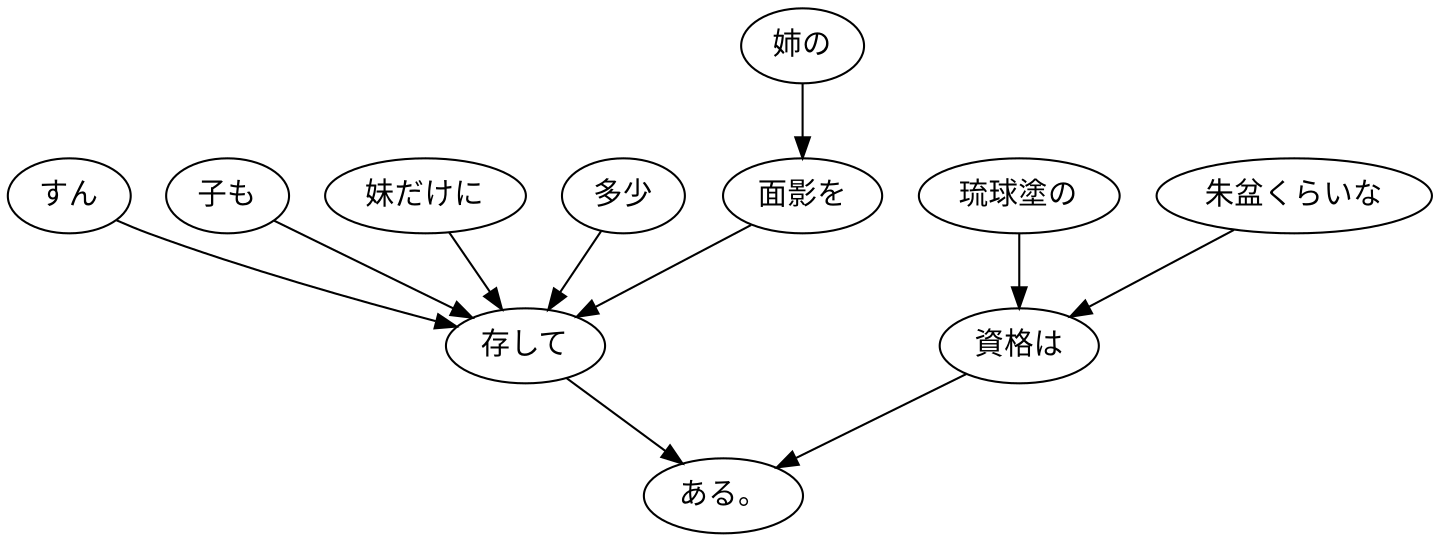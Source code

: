 digraph graph6596 {
	node0 [label="すん"];
	node1 [label="子も"];
	node2 [label="妹だけに"];
	node3 [label="多少"];
	node4 [label="姉の"];
	node5 [label="面影を"];
	node6 [label="存して"];
	node7 [label="琉球塗の"];
	node8 [label="朱盆くらいな"];
	node9 [label="資格は"];
	node10 [label="ある。"];
	node0 -> node6;
	node1 -> node6;
	node2 -> node6;
	node3 -> node6;
	node4 -> node5;
	node5 -> node6;
	node6 -> node10;
	node7 -> node9;
	node8 -> node9;
	node9 -> node10;
}
